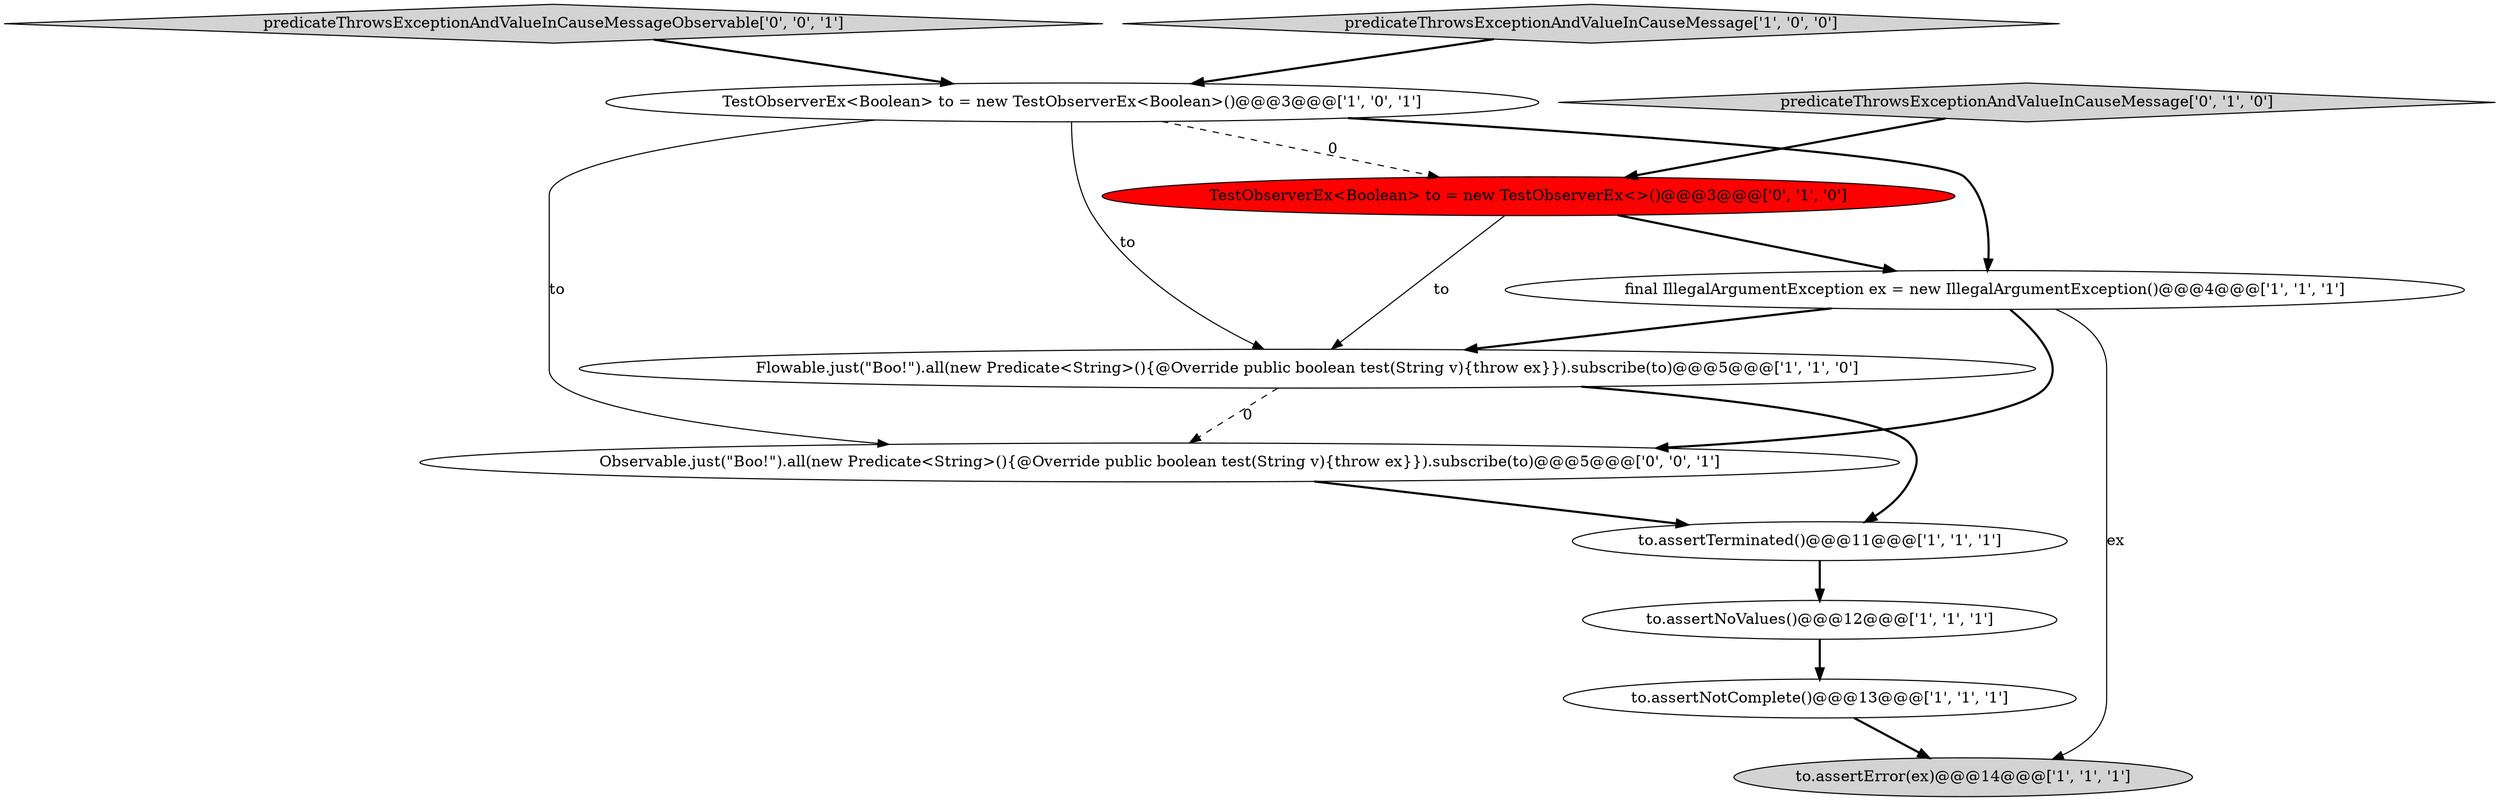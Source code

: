 digraph {
2 [style = filled, label = "to.assertError(ex)@@@14@@@['1', '1', '1']", fillcolor = lightgray, shape = ellipse image = "AAA0AAABBB1BBB"];
5 [style = filled, label = "to.assertNoValues()@@@12@@@['1', '1', '1']", fillcolor = white, shape = ellipse image = "AAA0AAABBB1BBB"];
1 [style = filled, label = "Flowable.just(\"Boo!\").all(new Predicate<String>(){@Override public boolean test(String v){throw ex}}).subscribe(to)@@@5@@@['1', '1', '0']", fillcolor = white, shape = ellipse image = "AAA0AAABBB1BBB"];
10 [style = filled, label = "predicateThrowsExceptionAndValueInCauseMessageObservable['0', '0', '1']", fillcolor = lightgray, shape = diamond image = "AAA0AAABBB3BBB"];
0 [style = filled, label = "final IllegalArgumentException ex = new IllegalArgumentException()@@@4@@@['1', '1', '1']", fillcolor = white, shape = ellipse image = "AAA0AAABBB1BBB"];
8 [style = filled, label = "TestObserverEx<Boolean> to = new TestObserverEx<>()@@@3@@@['0', '1', '0']", fillcolor = red, shape = ellipse image = "AAA1AAABBB2BBB"];
7 [style = filled, label = "to.assertNotComplete()@@@13@@@['1', '1', '1']", fillcolor = white, shape = ellipse image = "AAA0AAABBB1BBB"];
4 [style = filled, label = "TestObserverEx<Boolean> to = new TestObserverEx<Boolean>()@@@3@@@['1', '0', '1']", fillcolor = white, shape = ellipse image = "AAA0AAABBB1BBB"];
9 [style = filled, label = "predicateThrowsExceptionAndValueInCauseMessage['0', '1', '0']", fillcolor = lightgray, shape = diamond image = "AAA0AAABBB2BBB"];
11 [style = filled, label = "Observable.just(\"Boo!\").all(new Predicate<String>(){@Override public boolean test(String v){throw ex}}).subscribe(to)@@@5@@@['0', '0', '1']", fillcolor = white, shape = ellipse image = "AAA0AAABBB3BBB"];
3 [style = filled, label = "to.assertTerminated()@@@11@@@['1', '1', '1']", fillcolor = white, shape = ellipse image = "AAA0AAABBB1BBB"];
6 [style = filled, label = "predicateThrowsExceptionAndValueInCauseMessage['1', '0', '0']", fillcolor = lightgray, shape = diamond image = "AAA0AAABBB1BBB"];
1->3 [style = bold, label=""];
8->0 [style = bold, label=""];
5->7 [style = bold, label=""];
6->4 [style = bold, label=""];
0->11 [style = bold, label=""];
4->1 [style = solid, label="to"];
3->5 [style = bold, label=""];
0->2 [style = solid, label="ex"];
9->8 [style = bold, label=""];
11->3 [style = bold, label=""];
7->2 [style = bold, label=""];
0->1 [style = bold, label=""];
1->11 [style = dashed, label="0"];
8->1 [style = solid, label="to"];
4->0 [style = bold, label=""];
4->8 [style = dashed, label="0"];
4->11 [style = solid, label="to"];
10->4 [style = bold, label=""];
}
